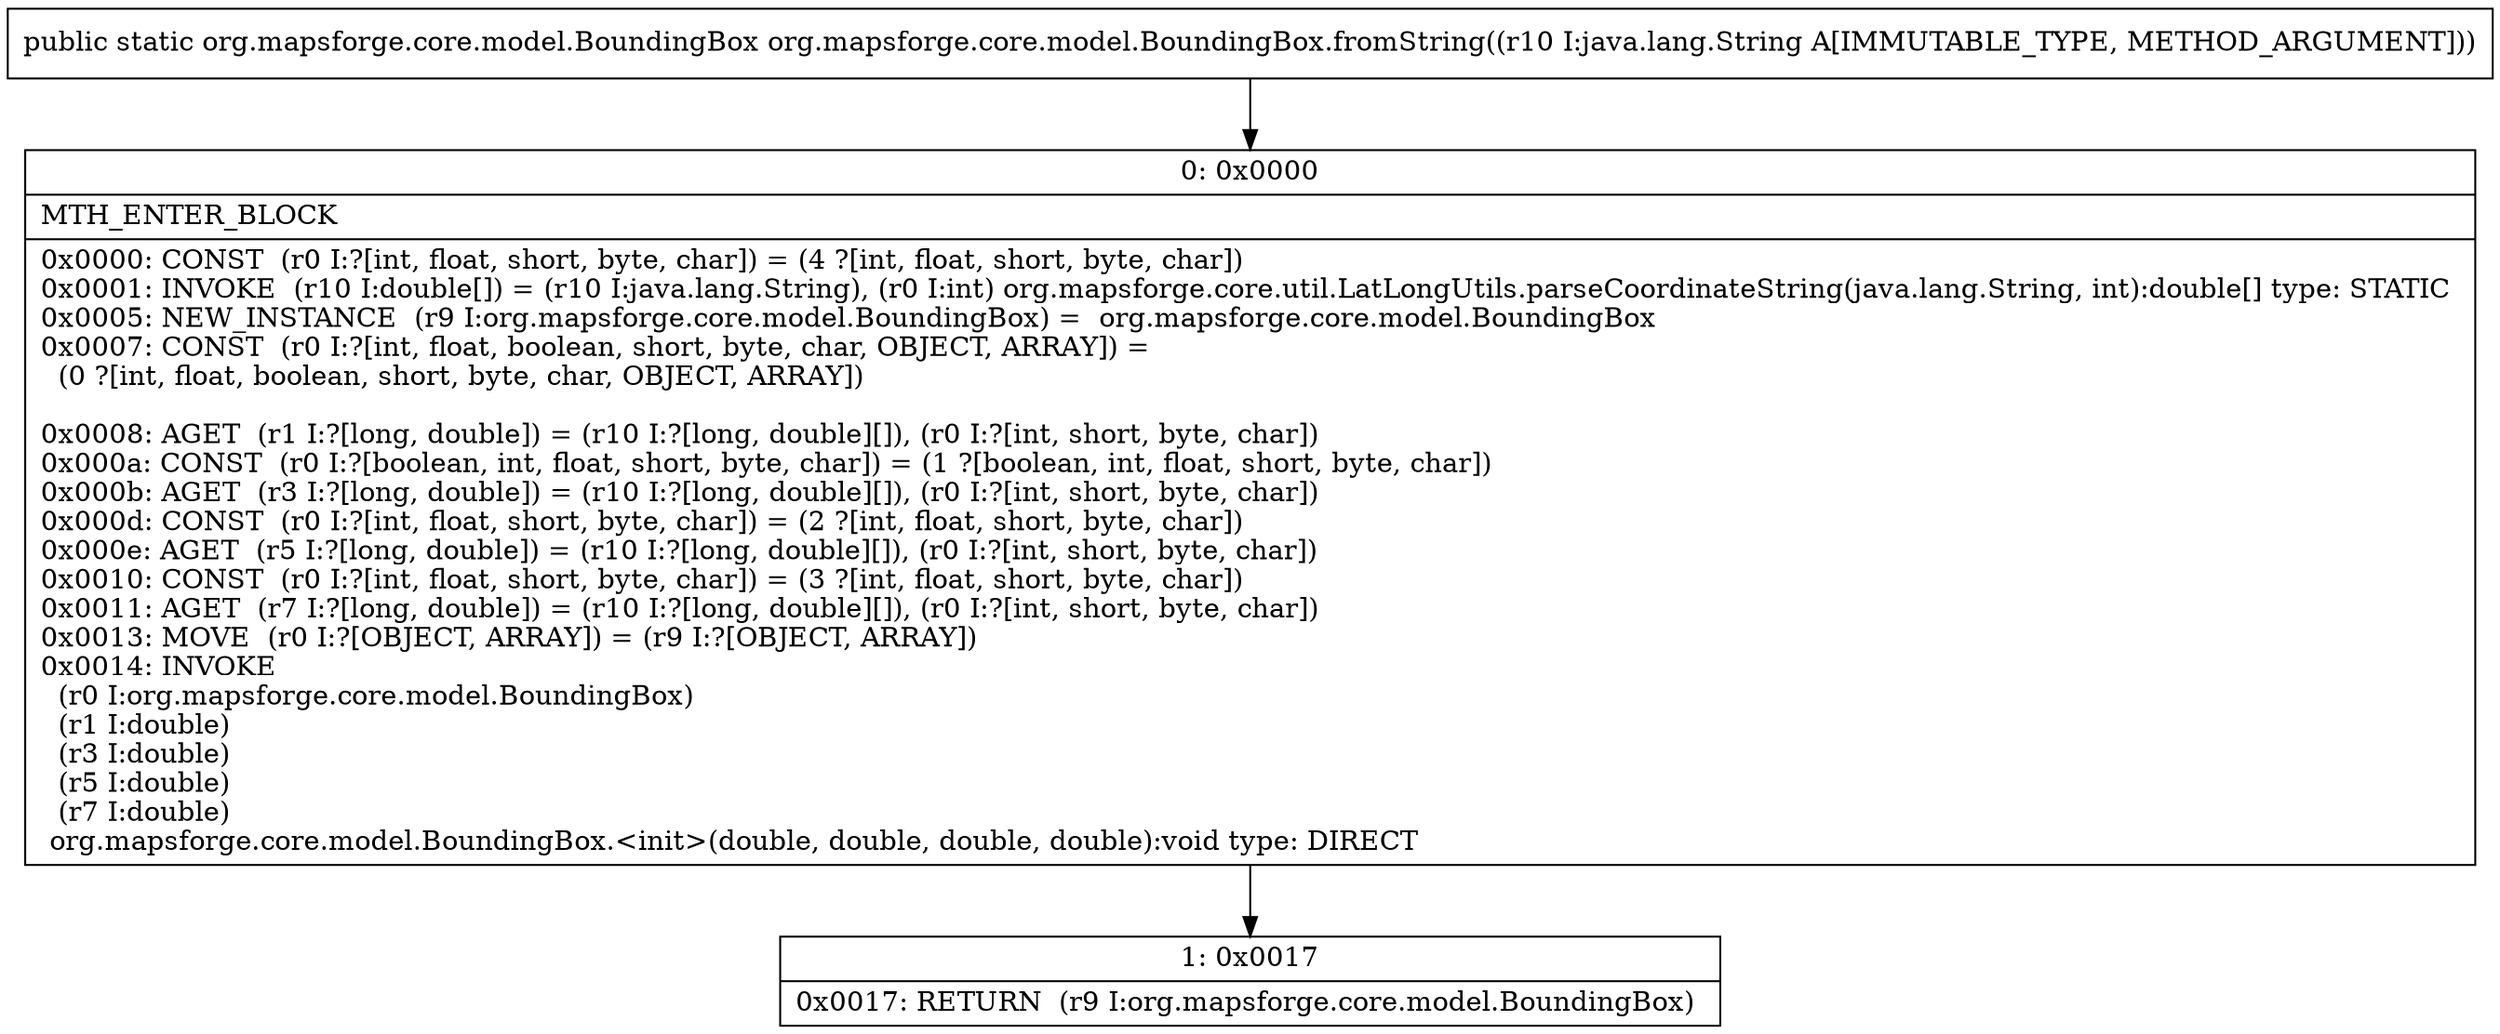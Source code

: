 digraph "CFG fororg.mapsforge.core.model.BoundingBox.fromString(Ljava\/lang\/String;)Lorg\/mapsforge\/core\/model\/BoundingBox;" {
Node_0 [shape=record,label="{0\:\ 0x0000|MTH_ENTER_BLOCK\l|0x0000: CONST  (r0 I:?[int, float, short, byte, char]) = (4 ?[int, float, short, byte, char]) \l0x0001: INVOKE  (r10 I:double[]) = (r10 I:java.lang.String), (r0 I:int) org.mapsforge.core.util.LatLongUtils.parseCoordinateString(java.lang.String, int):double[] type: STATIC \l0x0005: NEW_INSTANCE  (r9 I:org.mapsforge.core.model.BoundingBox) =  org.mapsforge.core.model.BoundingBox \l0x0007: CONST  (r0 I:?[int, float, boolean, short, byte, char, OBJECT, ARRAY]) = \l  (0 ?[int, float, boolean, short, byte, char, OBJECT, ARRAY])\l \l0x0008: AGET  (r1 I:?[long, double]) = (r10 I:?[long, double][]), (r0 I:?[int, short, byte, char]) \l0x000a: CONST  (r0 I:?[boolean, int, float, short, byte, char]) = (1 ?[boolean, int, float, short, byte, char]) \l0x000b: AGET  (r3 I:?[long, double]) = (r10 I:?[long, double][]), (r0 I:?[int, short, byte, char]) \l0x000d: CONST  (r0 I:?[int, float, short, byte, char]) = (2 ?[int, float, short, byte, char]) \l0x000e: AGET  (r5 I:?[long, double]) = (r10 I:?[long, double][]), (r0 I:?[int, short, byte, char]) \l0x0010: CONST  (r0 I:?[int, float, short, byte, char]) = (3 ?[int, float, short, byte, char]) \l0x0011: AGET  (r7 I:?[long, double]) = (r10 I:?[long, double][]), (r0 I:?[int, short, byte, char]) \l0x0013: MOVE  (r0 I:?[OBJECT, ARRAY]) = (r9 I:?[OBJECT, ARRAY]) \l0x0014: INVOKE  \l  (r0 I:org.mapsforge.core.model.BoundingBox)\l  (r1 I:double)\l  (r3 I:double)\l  (r5 I:double)\l  (r7 I:double)\l org.mapsforge.core.model.BoundingBox.\<init\>(double, double, double, double):void type: DIRECT \l}"];
Node_1 [shape=record,label="{1\:\ 0x0017|0x0017: RETURN  (r9 I:org.mapsforge.core.model.BoundingBox) \l}"];
MethodNode[shape=record,label="{public static org.mapsforge.core.model.BoundingBox org.mapsforge.core.model.BoundingBox.fromString((r10 I:java.lang.String A[IMMUTABLE_TYPE, METHOD_ARGUMENT])) }"];
MethodNode -> Node_0;
Node_0 -> Node_1;
}

